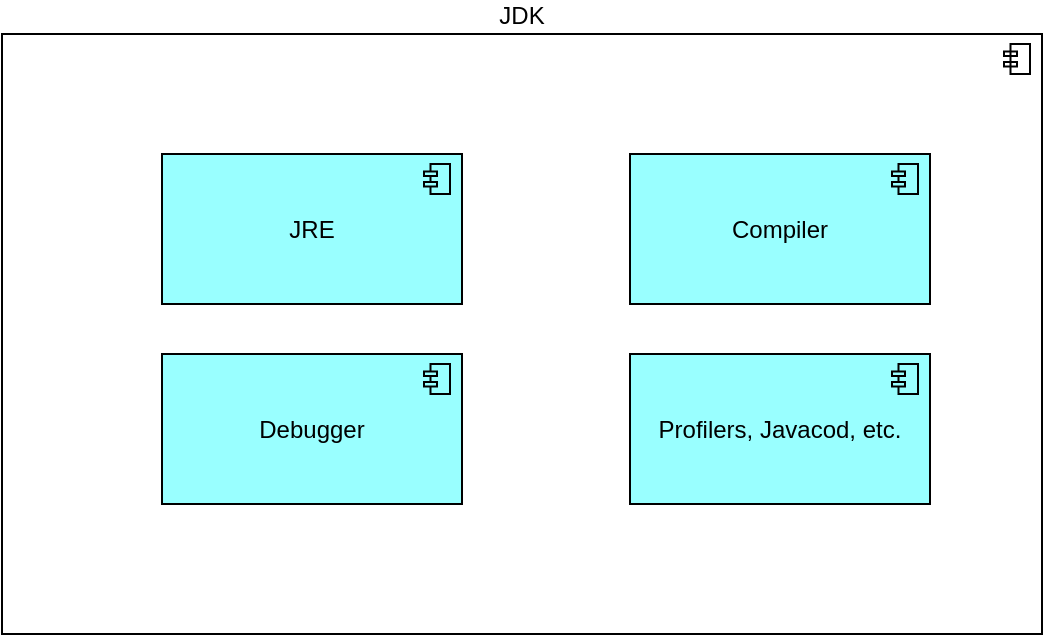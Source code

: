 <mxfile version="24.0.0" type="github">
  <diagram name="Page-1" id="pLtwYjjfAMEQppa5POo0">
    <mxGraphModel dx="954" dy="542" grid="1" gridSize="10" guides="1" tooltips="1" connect="1" arrows="1" fold="1" page="1" pageScale="1" pageWidth="827" pageHeight="1169" background="none" math="0" shadow="0">
      <root>
        <mxCell id="0" />
        <mxCell id="1" parent="0" />
        <mxCell id="K4Wn42rzAeyPe4-B2cjT-2" value="JRE" style="html=1;outlineConnect=0;whiteSpace=wrap;fillColor=#99ffff;shape=mxgraph.archimate3.application;appType=comp;archiType=square;" vertex="1" parent="1">
          <mxGeometry x="180" y="260" width="150" height="75" as="geometry" />
        </mxCell>
        <mxCell id="K4Wn42rzAeyPe4-B2cjT-3" value="Compiler" style="html=1;outlineConnect=0;whiteSpace=wrap;fillColor=#99ffff;shape=mxgraph.archimate3.application;appType=comp;archiType=square;" vertex="1" parent="1">
          <mxGeometry x="414" y="260" width="150" height="75" as="geometry" />
        </mxCell>
        <mxCell id="K4Wn42rzAeyPe4-B2cjT-4" value="Debugger" style="html=1;outlineConnect=0;whiteSpace=wrap;fillColor=#99ffff;shape=mxgraph.archimate3.application;appType=comp;archiType=square;" vertex="1" parent="1">
          <mxGeometry x="180" y="360" width="150" height="75" as="geometry" />
        </mxCell>
        <mxCell id="K4Wn42rzAeyPe4-B2cjT-6" value="JDK" style="html=1;outlineConnect=0;whiteSpace=wrap;fillColor=none;shape=mxgraph.archimate3.application;appType=comp;archiType=square;labelPosition=center;verticalLabelPosition=top;align=center;verticalAlign=bottom;shadow=0;textShadow=0;" vertex="1" parent="1">
          <mxGeometry x="100" y="200" width="520" height="300" as="geometry" />
        </mxCell>
        <mxCell id="K4Wn42rzAeyPe4-B2cjT-5" value="Profilers, Javacod, etc." style="html=1;outlineConnect=0;whiteSpace=wrap;fillColor=#99ffff;shape=mxgraph.archimate3.application;appType=comp;archiType=square;" vertex="1" parent="1">
          <mxGeometry x="414" y="360" width="150" height="75" as="geometry" />
        </mxCell>
      </root>
    </mxGraphModel>
  </diagram>
</mxfile>
